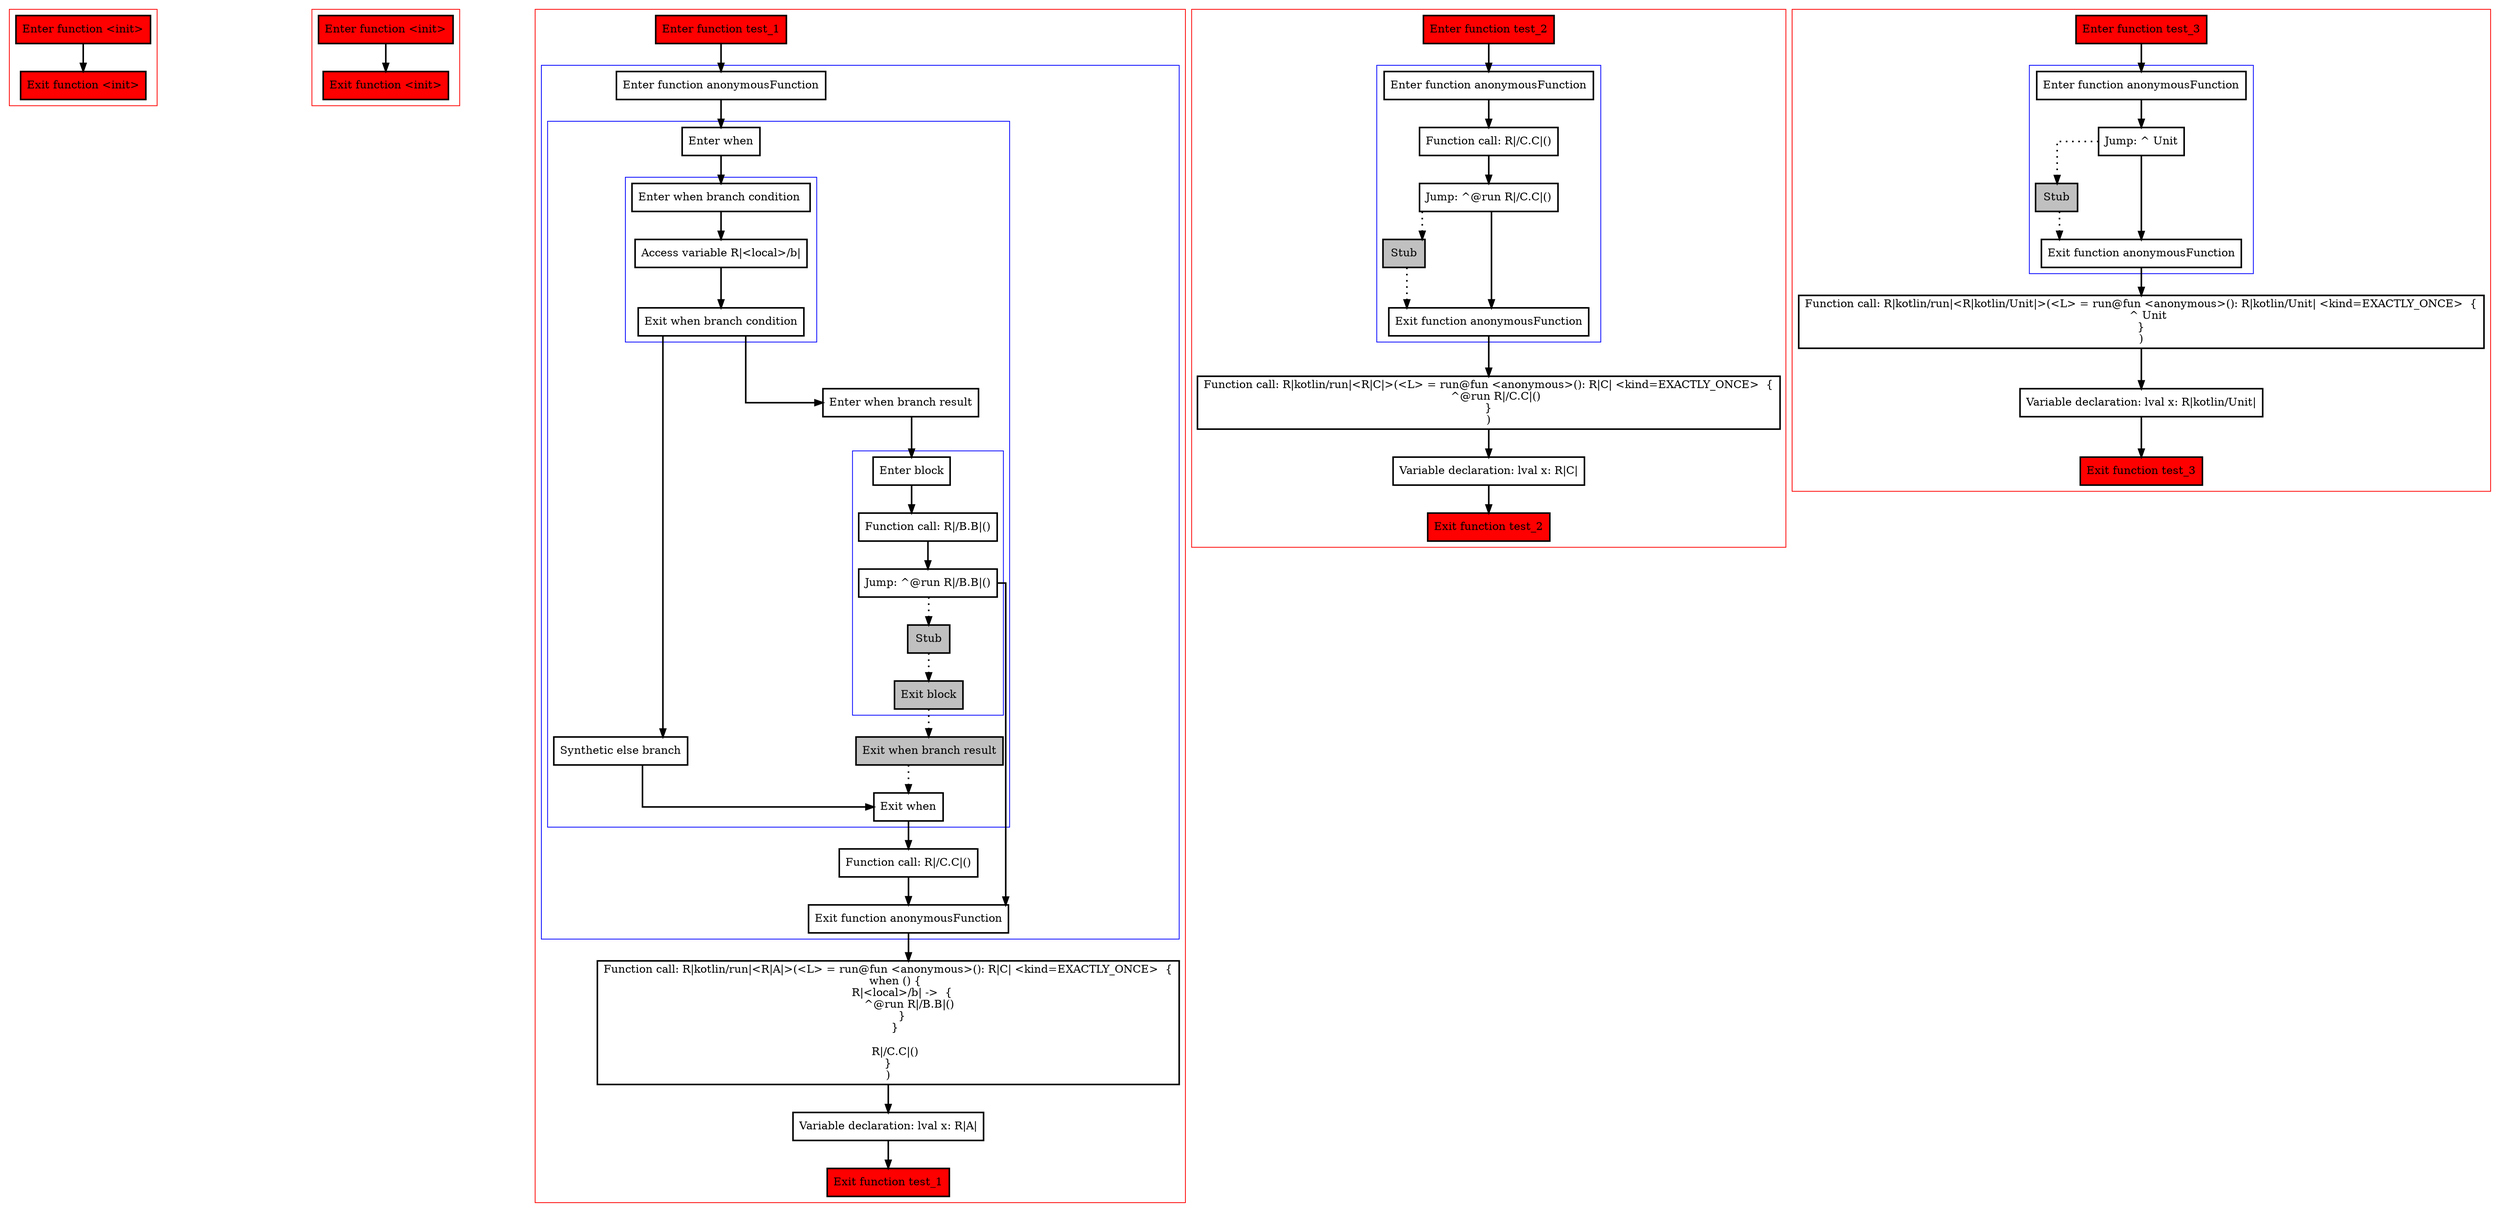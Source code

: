 digraph returnValuesFromLambda_kt {
  graph [splines=ortho nodesep=3]
  node [shape=box penwidth=2]
  edge [penwidth=2]

  subgraph cluster_0 {
    color=red
    0 [label="Enter function <init>" style="filled" fillcolor=red];
    1 [label="Exit function <init>" style="filled" fillcolor=red];
  }

  0 -> {1};

  subgraph cluster_1 {
    color=red
    2 [label="Enter function <init>" style="filled" fillcolor=red];
    3 [label="Exit function <init>" style="filled" fillcolor=red];
  }

  2 -> {3};

  subgraph cluster_2 {
    color=red
    4 [label="Enter function test_1" style="filled" fillcolor=red];
    subgraph cluster_3 {
      color=blue
      5 [label="Enter function anonymousFunction"];
      subgraph cluster_4 {
        color=blue
        6 [label="Enter when"];
        subgraph cluster_5 {
          color=blue
          7 [label="Enter when branch condition "];
          8 [label="Access variable R|<local>/b|"];
          9 [label="Exit when branch condition"];
        }
        10 [label="Synthetic else branch"];
        11 [label="Enter when branch result"];
        subgraph cluster_6 {
          color=blue
          12 [label="Enter block"];
          13 [label="Function call: R|/B.B|()"];
          14 [label="Jump: ^@run R|/B.B|()"];
          15 [label="Stub" style="filled" fillcolor=gray];
          16 [label="Exit block" style="filled" fillcolor=gray];
        }
        17 [label="Exit when branch result" style="filled" fillcolor=gray];
        18 [label="Exit when"];
      }
      19 [label="Function call: R|/C.C|()"];
      20 [label="Exit function anonymousFunction"];
    }
    21 [label="Function call: R|kotlin/run|<R|A|>(<L> = run@fun <anonymous>(): R|C| <kind=EXACTLY_ONCE>  {
    when () {
        R|<local>/b| ->  {
            ^@run R|/B.B|()
        }
    }

    R|/C.C|()
}
)"];
    22 [label="Variable declaration: lval x: R|A|"];
    23 [label="Exit function test_1" style="filled" fillcolor=red];
  }

  4 -> {5};
  5 -> {6};
  6 -> {7};
  7 -> {8};
  8 -> {9};
  9 -> {11 10};
  10 -> {18};
  11 -> {12};
  12 -> {13};
  13 -> {14};
  14 -> {20};
  14 -> {15} [style=dotted];
  15 -> {16} [style=dotted];
  16 -> {17} [style=dotted];
  17 -> {18} [style=dotted];
  18 -> {19};
  19 -> {20};
  20 -> {21};
  21 -> {22};
  22 -> {23};

  subgraph cluster_7 {
    color=red
    24 [label="Enter function test_2" style="filled" fillcolor=red];
    subgraph cluster_8 {
      color=blue
      25 [label="Enter function anonymousFunction"];
      26 [label="Function call: R|/C.C|()"];
      27 [label="Jump: ^@run R|/C.C|()"];
      28 [label="Stub" style="filled" fillcolor=gray];
      29 [label="Exit function anonymousFunction"];
    }
    30 [label="Function call: R|kotlin/run|<R|C|>(<L> = run@fun <anonymous>(): R|C| <kind=EXACTLY_ONCE>  {
    ^@run R|/C.C|()
}
)"];
    31 [label="Variable declaration: lval x: R|C|"];
    32 [label="Exit function test_2" style="filled" fillcolor=red];
  }

  24 -> {25};
  25 -> {26};
  26 -> {27};
  27 -> {29};
  27 -> {28} [style=dotted];
  28 -> {29} [style=dotted];
  29 -> {30};
  30 -> {31};
  31 -> {32};

  subgraph cluster_9 {
    color=red
    33 [label="Enter function test_3" style="filled" fillcolor=red];
    subgraph cluster_10 {
      color=blue
      34 [label="Enter function anonymousFunction"];
      35 [label="Jump: ^ Unit"];
      36 [label="Stub" style="filled" fillcolor=gray];
      37 [label="Exit function anonymousFunction"];
    }
    38 [label="Function call: R|kotlin/run|<R|kotlin/Unit|>(<L> = run@fun <anonymous>(): R|kotlin/Unit| <kind=EXACTLY_ONCE>  {
    ^ Unit
}
)"];
    39 [label="Variable declaration: lval x: R|kotlin/Unit|"];
    40 [label="Exit function test_3" style="filled" fillcolor=red];
  }

  33 -> {34};
  34 -> {35};
  35 -> {37};
  35 -> {36} [style=dotted];
  36 -> {37} [style=dotted];
  37 -> {38};
  38 -> {39};
  39 -> {40};

}
